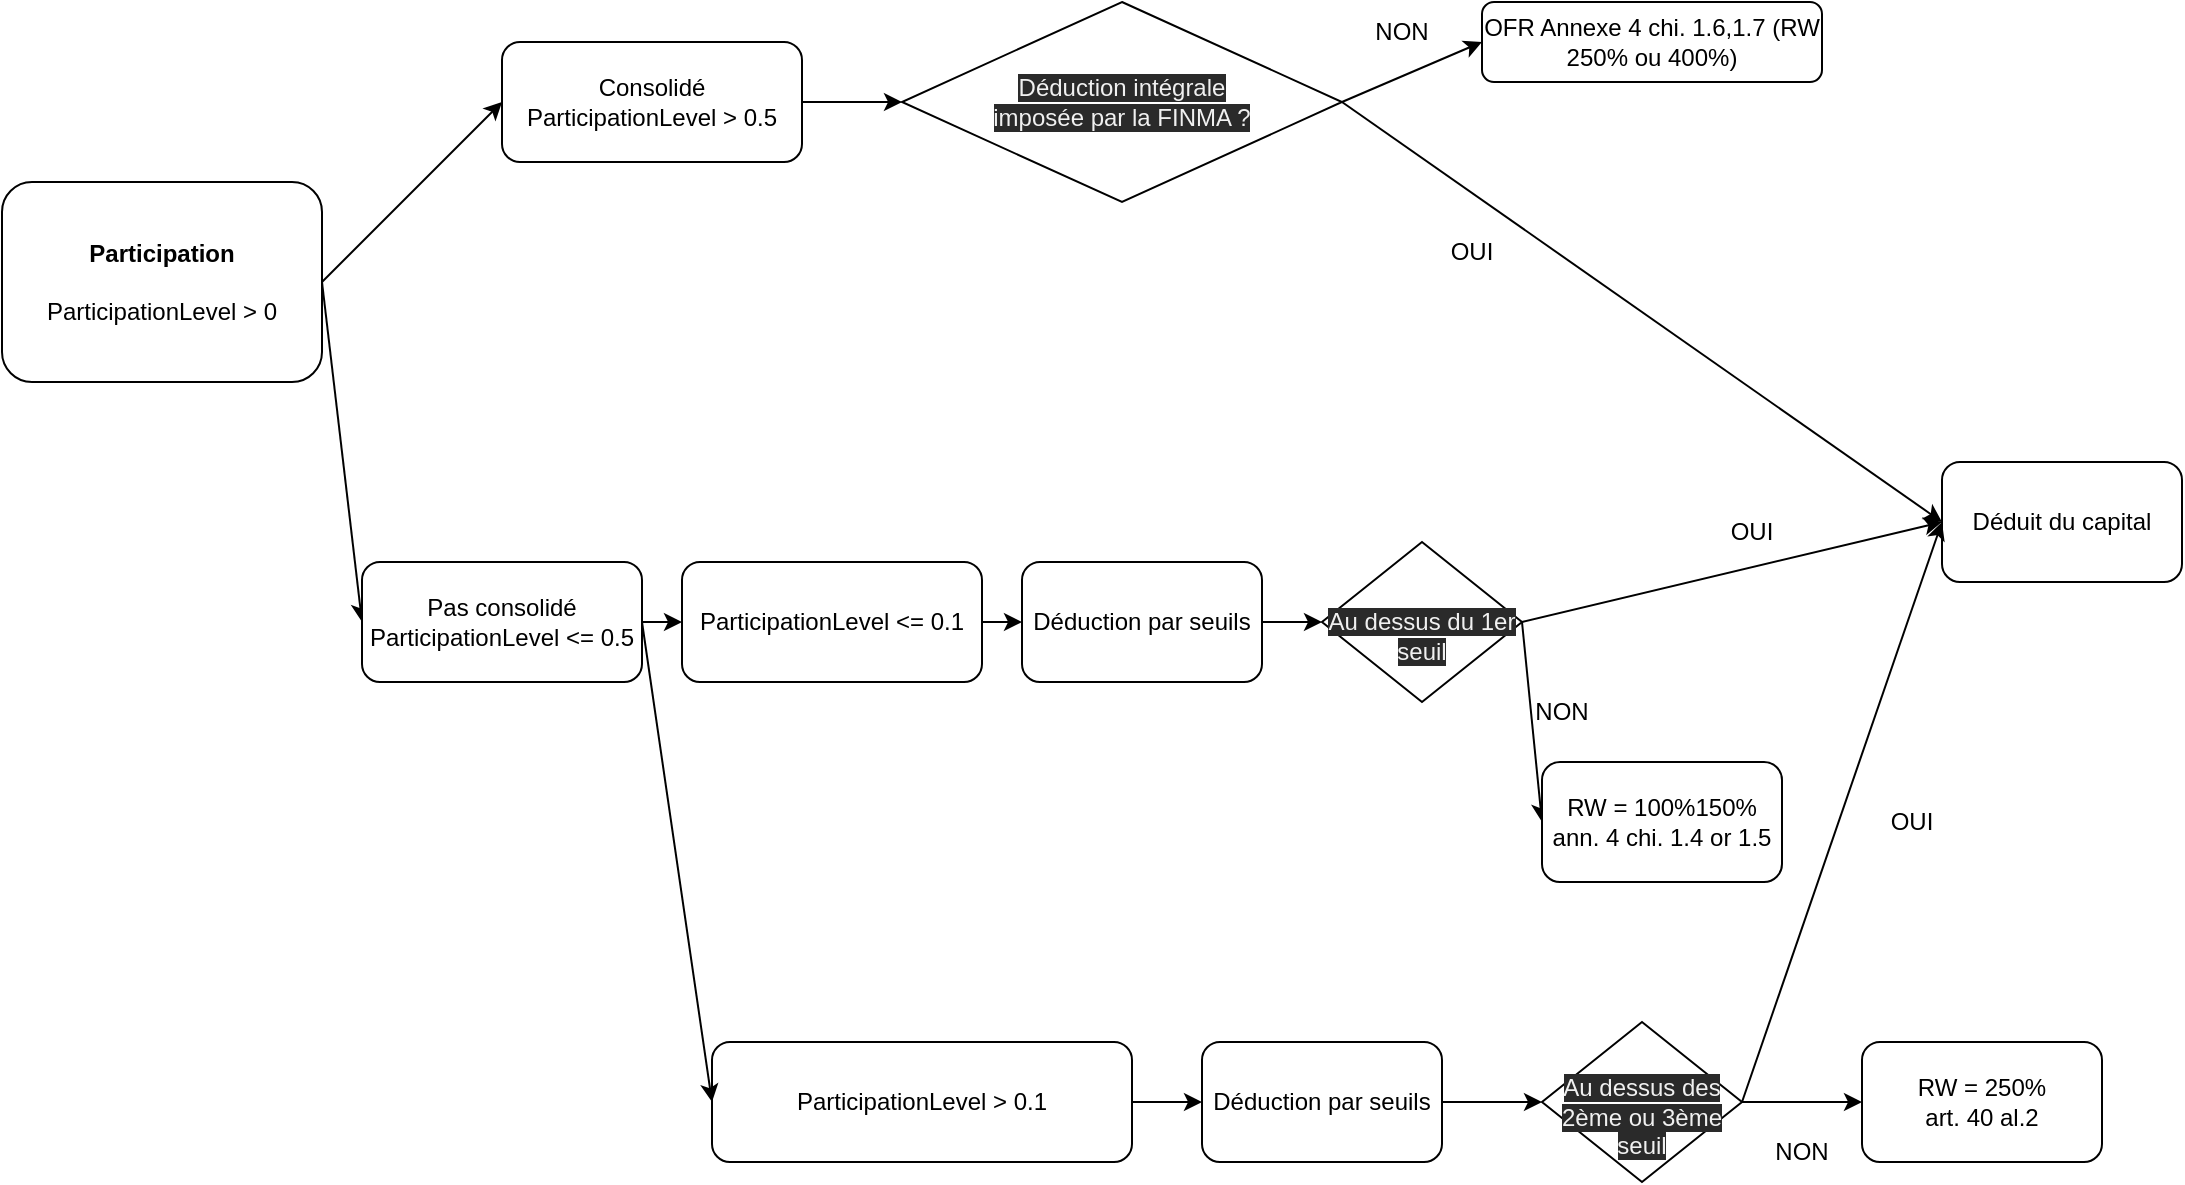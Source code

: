 <mxfile version="24.7.8">
  <diagram id="8fR3vlSnVLAmuQqtyXcf" name="Page-1">
    <mxGraphModel dx="2314" dy="1196" grid="1" gridSize="10" guides="1" tooltips="1" connect="1" arrows="1" fold="1" page="1" pageScale="1" pageWidth="850" pageHeight="1100" math="0" shadow="0">
      <root>
        <mxCell id="0" />
        <mxCell id="1" parent="0" />
        <mxCell id="1I_q_eXfddDbX86g2_ze-1" value="&lt;b&gt;Participation&lt;br&gt;&lt;/b&gt;&lt;br&gt;ParticipationLevel &amp;gt; 0" style="rounded=1;whiteSpace=wrap;html=1;" parent="1" vertex="1">
          <mxGeometry x="40" y="280" width="160" height="100" as="geometry" />
        </mxCell>
        <mxCell id="1I_q_eXfddDbX86g2_ze-2" value="" style="endArrow=classic;html=1;rounded=0;exitX=1;exitY=0.5;exitDx=0;exitDy=0;entryX=0;entryY=0.5;entryDx=0;entryDy=0;" parent="1" source="1I_q_eXfddDbX86g2_ze-1" target="1I_q_eXfddDbX86g2_ze-4" edge="1">
          <mxGeometry width="50" height="50" relative="1" as="geometry">
            <mxPoint x="400" y="320" as="sourcePoint" />
            <mxPoint x="310" y="250" as="targetPoint" />
          </mxGeometry>
        </mxCell>
        <mxCell id="1I_q_eXfddDbX86g2_ze-3" value="" style="endArrow=classic;html=1;rounded=0;exitX=1;exitY=0.5;exitDx=0;exitDy=0;entryX=0;entryY=0.5;entryDx=0;entryDy=0;" parent="1" source="1I_q_eXfddDbX86g2_ze-1" target="1I_q_eXfddDbX86g2_ze-6" edge="1">
          <mxGeometry width="50" height="50" relative="1" as="geometry">
            <mxPoint x="230" y="350" as="sourcePoint" />
            <mxPoint x="320" y="400" as="targetPoint" />
          </mxGeometry>
        </mxCell>
        <mxCell id="1I_q_eXfddDbX86g2_ze-4" value="Consolidé&lt;div&gt;ParticipationLevel &amp;gt; 0.5&lt;br&gt;&lt;/div&gt;" style="rounded=1;whiteSpace=wrap;html=1;" parent="1" vertex="1">
          <mxGeometry x="290" y="210" width="150" height="60" as="geometry" />
        </mxCell>
        <mxCell id="1I_q_eXfddDbX86g2_ze-6" value="Pas consolidé&lt;div&gt;ParticipationLevel &amp;lt;= 0.5&lt;br&gt;&lt;/div&gt;" style="rounded=1;whiteSpace=wrap;html=1;" parent="1" vertex="1">
          <mxGeometry x="220" y="470" width="140" height="60" as="geometry" />
        </mxCell>
        <mxCell id="1I_q_eXfddDbX86g2_ze-12" value="&lt;span style=&quot;color: rgb(240, 240, 240); font-family: Helvetica; font-size: 12px; font-style: normal; font-variant-ligatures: normal; font-variant-caps: normal; font-weight: 400; letter-spacing: normal; orphans: 2; text-align: center; text-indent: 0px; text-transform: none; widows: 2; word-spacing: 0px; -webkit-text-stroke-width: 0px; background-color: rgb(42, 42, 42); text-decoration-thickness: initial; text-decoration-style: initial; text-decoration-color: initial; float: none; display: inline !important;&quot;&gt;Déduction intégrale&lt;br&gt;imposée par la FINMA ?&lt;br&gt;&lt;/span&gt;" style="rhombus;whiteSpace=wrap;html=1;" parent="1" vertex="1">
          <mxGeometry x="490" y="190" width="220" height="100" as="geometry" />
        </mxCell>
        <mxCell id="1I_q_eXfddDbX86g2_ze-16" value="" style="endArrow=classic;html=1;rounded=0;entryX=0;entryY=0.5;entryDx=0;entryDy=0;exitX=1;exitY=0.5;exitDx=0;exitDy=0;" parent="1" source="1I_q_eXfddDbX86g2_ze-12" target="1I_q_eXfddDbX86g2_ze-41" edge="1">
          <mxGeometry width="50" height="50" relative="1" as="geometry">
            <mxPoint x="750" y="-40" as="sourcePoint" />
            <mxPoint x="740" y="240" as="targetPoint" />
          </mxGeometry>
        </mxCell>
        <mxCell id="1I_q_eXfddDbX86g2_ze-24" value="" style="endArrow=classic;html=1;rounded=0;exitX=1;exitY=0.5;exitDx=0;exitDy=0;entryX=0;entryY=0.5;entryDx=0;entryDy=0;" parent="1" source="1I_q_eXfddDbX86g2_ze-12" target="1I_q_eXfddDbX86g2_ze-26" edge="1">
          <mxGeometry width="50" height="50" relative="1" as="geometry">
            <mxPoint x="900" y="240" as="sourcePoint" />
            <mxPoint x="830" y="160" as="targetPoint" />
          </mxGeometry>
        </mxCell>
        <mxCell id="1I_q_eXfddDbX86g2_ze-26" value="OFR Annexe 4 chi. 1.6,1.7 (RW 250% ou 400%)" style="rounded=1;whiteSpace=wrap;html=1;" parent="1" vertex="1">
          <mxGeometry x="780" y="190" width="170" height="40" as="geometry" />
        </mxCell>
        <mxCell id="1I_q_eXfddDbX86g2_ze-30" value="ParticipationLevel &amp;lt;= 0.1" style="rounded=1;whiteSpace=wrap;html=1;" parent="1" vertex="1">
          <mxGeometry x="380" y="470" width="150" height="60" as="geometry" />
        </mxCell>
        <mxCell id="1I_q_eXfddDbX86g2_ze-31" value="" style="endArrow=classic;html=1;rounded=0;exitX=1;exitY=0.5;exitDx=0;exitDy=0;entryX=0;entryY=0.5;entryDx=0;entryDy=0;" parent="1" source="1I_q_eXfddDbX86g2_ze-6" target="1I_q_eXfddDbX86g2_ze-30" edge="1">
          <mxGeometry width="50" height="50" relative="1" as="geometry">
            <mxPoint x="370" y="360" as="sourcePoint" />
            <mxPoint x="390" y="360" as="targetPoint" />
          </mxGeometry>
        </mxCell>
        <mxCell id="1I_q_eXfddDbX86g2_ze-32" value="Déduction par seuils" style="rounded=1;whiteSpace=wrap;html=1;" parent="1" vertex="1">
          <mxGeometry x="550" y="470" width="120" height="60" as="geometry" />
        </mxCell>
        <mxCell id="1I_q_eXfddDbX86g2_ze-33" value="" style="endArrow=classic;html=1;rounded=0;exitX=1;exitY=0.5;exitDx=0;exitDy=0;entryX=0;entryY=0.5;entryDx=0;entryDy=0;" parent="1" source="1I_q_eXfddDbX86g2_ze-30" target="1I_q_eXfddDbX86g2_ze-32" edge="1">
          <mxGeometry width="50" height="50" relative="1" as="geometry">
            <mxPoint x="370" y="360" as="sourcePoint" />
            <mxPoint x="443.028" y="329.104" as="targetPoint" />
          </mxGeometry>
        </mxCell>
        <mxCell id="1I_q_eXfddDbX86g2_ze-35" value="" style="endArrow=classic;html=1;rounded=0;exitX=1;exitY=0.5;exitDx=0;exitDy=0;entryX=0;entryY=0.5;entryDx=0;entryDy=0;" parent="1" source="1I_q_eXfddDbX86g2_ze-32" target="1I_q_eXfddDbX86g2_ze-36" edge="1">
          <mxGeometry width="50" height="50" relative="1" as="geometry">
            <mxPoint x="530" y="470" as="sourcePoint" />
            <mxPoint x="690" y="520" as="targetPoint" />
          </mxGeometry>
        </mxCell>
        <mxCell id="1I_q_eXfddDbX86g2_ze-36" value="&lt;br&gt;&lt;span style=&quot;color: rgb(240, 240, 240); font-family: Helvetica; font-size: 12px; font-style: normal; font-variant-ligatures: normal; font-variant-caps: normal; font-weight: 400; letter-spacing: normal; orphans: 2; text-align: center; text-indent: 0px; text-transform: none; widows: 2; word-spacing: 0px; -webkit-text-stroke-width: 0px; background-color: rgb(42, 42, 42); text-decoration-thickness: initial; text-decoration-style: initial; text-decoration-color: initial; float: none; display: inline !important;&quot;&gt;Au dessus du 1er seuil&lt;/span&gt;&lt;br&gt;" style="rhombus;whiteSpace=wrap;html=1;" parent="1" vertex="1">
          <mxGeometry x="700" y="460" width="100" height="80" as="geometry" />
        </mxCell>
        <mxCell id="1I_q_eXfddDbX86g2_ze-37" value="" style="endArrow=classic;html=1;rounded=0;exitX=1;exitY=0.5;exitDx=0;exitDy=0;entryX=0;entryY=0.5;entryDx=0;entryDy=0;" parent="1" source="1I_q_eXfddDbX86g2_ze-36" target="1I_q_eXfddDbX86g2_ze-41" edge="1">
          <mxGeometry width="50" height="50" relative="1" as="geometry">
            <mxPoint x="850" y="522.5" as="sourcePoint" />
            <mxPoint x="860" y="470" as="targetPoint" />
          </mxGeometry>
        </mxCell>
        <mxCell id="1I_q_eXfddDbX86g2_ze-38" value="" style="endArrow=classic;html=1;rounded=0;exitX=1;exitY=0.5;exitDx=0;exitDy=0;entryX=0;entryY=0.5;entryDx=0;entryDy=0;" parent="1" source="1I_q_eXfddDbX86g2_ze-36" target="1I_q_eXfddDbX86g2_ze-44" edge="1">
          <mxGeometry width="50" height="50" relative="1" as="geometry">
            <mxPoint x="850" y="522.5" as="sourcePoint" />
            <mxPoint x="860" y="540" as="targetPoint" />
          </mxGeometry>
        </mxCell>
        <mxCell id="1I_q_eXfddDbX86g2_ze-39" value="OUI" style="text;html=1;strokeColor=none;fillColor=none;align=center;verticalAlign=middle;whiteSpace=wrap;rounded=0;" parent="1" vertex="1">
          <mxGeometry x="860" y="440" width="110" height="30" as="geometry" />
        </mxCell>
        <mxCell id="1I_q_eXfddDbX86g2_ze-40" value="NON" style="text;html=1;strokeColor=none;fillColor=none;align=center;verticalAlign=middle;whiteSpace=wrap;rounded=0;" parent="1" vertex="1">
          <mxGeometry x="790" y="530" width="60" height="30" as="geometry" />
        </mxCell>
        <mxCell id="1I_q_eXfddDbX86g2_ze-41" value="Déduit du capital" style="rounded=1;whiteSpace=wrap;html=1;" parent="1" vertex="1">
          <mxGeometry x="1010" y="420" width="120" height="60" as="geometry" />
        </mxCell>
        <mxCell id="1I_q_eXfddDbX86g2_ze-44" value="&lt;div&gt;&lt;span style=&quot;background-color: initial;&quot;&gt;RW = 100%150%&lt;/span&gt;&lt;br&gt;&lt;/div&gt;&lt;div&gt;ann. 4 chi. 1.4 or 1.5&lt;/div&gt;" style="rounded=1;whiteSpace=wrap;html=1;" parent="1" vertex="1">
          <mxGeometry x="810" y="570" width="120" height="60" as="geometry" />
        </mxCell>
        <mxCell id="1I_q_eXfddDbX86g2_ze-45" value="&lt;br&gt;&lt;span style=&quot;color: rgb(240, 240, 240); font-family: Helvetica; font-size: 12px; font-style: normal; font-variant-ligatures: normal; font-variant-caps: normal; font-weight: 400; letter-spacing: normal; orphans: 2; text-align: center; text-indent: 0px; text-transform: none; widows: 2; word-spacing: 0px; -webkit-text-stroke-width: 0px; background-color: rgb(42, 42, 42); text-decoration-thickness: initial; text-decoration-style: initial; text-decoration-color: initial; float: none; display: inline !important;&quot;&gt;Au dessus des 2ème ou 3ème seuil&lt;/span&gt;" style="rhombus;whiteSpace=wrap;html=1;" parent="1" vertex="1">
          <mxGeometry x="810" y="700" width="100" height="80" as="geometry" />
        </mxCell>
        <mxCell id="1I_q_eXfddDbX86g2_ze-49" value="RW = 250%&lt;br&gt;art. 40 al.2" style="rounded=1;whiteSpace=wrap;html=1;" parent="1" vertex="1">
          <mxGeometry x="970" y="710" width="120" height="60" as="geometry" />
        </mxCell>
        <mxCell id="1I_q_eXfddDbX86g2_ze-50" value="ParticipationLevel &amp;gt; 0.1" style="rounded=1;whiteSpace=wrap;html=1;" parent="1" vertex="1">
          <mxGeometry x="395" y="710" width="210" height="60" as="geometry" />
        </mxCell>
        <mxCell id="1I_q_eXfddDbX86g2_ze-51" value="" style="endArrow=classic;html=1;rounded=0;exitX=1;exitY=0.5;exitDx=0;exitDy=0;entryX=0;entryY=0.5;entryDx=0;entryDy=0;" parent="1" source="1I_q_eXfddDbX86g2_ze-6" target="1I_q_eXfddDbX86g2_ze-50" edge="1">
          <mxGeometry width="50" height="50" relative="1" as="geometry">
            <mxPoint x="370" y="510" as="sourcePoint" />
            <mxPoint x="420" y="510" as="targetPoint" />
          </mxGeometry>
        </mxCell>
        <mxCell id="1I_q_eXfddDbX86g2_ze-53" value="Déduction par seuils" style="rounded=1;whiteSpace=wrap;html=1;" parent="1" vertex="1">
          <mxGeometry x="640" y="710" width="120" height="60" as="geometry" />
        </mxCell>
        <mxCell id="1I_q_eXfddDbX86g2_ze-55" value="" style="endArrow=classic;html=1;rounded=0;exitX=1;exitY=0.5;exitDx=0;exitDy=0;entryX=0;entryY=0.5;entryDx=0;entryDy=0;" parent="1" source="1I_q_eXfddDbX86g2_ze-50" target="1I_q_eXfddDbX86g2_ze-53" edge="1">
          <mxGeometry width="50" height="50" relative="1" as="geometry">
            <mxPoint x="620" y="790" as="sourcePoint" />
            <mxPoint x="650" y="790" as="targetPoint" />
          </mxGeometry>
        </mxCell>
        <mxCell id="1I_q_eXfddDbX86g2_ze-56" value="" style="endArrow=classic;html=1;rounded=0;entryX=0;entryY=0.5;entryDx=0;entryDy=0;exitX=1;exitY=0.5;exitDx=0;exitDy=0;" parent="1" source="1I_q_eXfddDbX86g2_ze-53" target="1I_q_eXfddDbX86g2_ze-45" edge="1">
          <mxGeometry width="50" height="50" relative="1" as="geometry">
            <mxPoint x="785" y="750" as="sourcePoint" />
            <mxPoint x="650" y="750" as="targetPoint" />
          </mxGeometry>
        </mxCell>
        <mxCell id="1I_q_eXfddDbX86g2_ze-57" value="" style="endArrow=classic;html=1;rounded=0;exitX=1;exitY=0.5;exitDx=0;exitDy=0;entryX=0;entryY=0.5;entryDx=0;entryDy=0;" parent="1" source="1I_q_eXfddDbX86g2_ze-45" target="1I_q_eXfddDbX86g2_ze-41" edge="1">
          <mxGeometry width="50" height="50" relative="1" as="geometry">
            <mxPoint x="810" y="510" as="sourcePoint" />
            <mxPoint x="1020" y="460" as="targetPoint" />
          </mxGeometry>
        </mxCell>
        <mxCell id="1I_q_eXfddDbX86g2_ze-58" value="" style="endArrow=classic;html=1;rounded=0;exitX=1;exitY=0.5;exitDx=0;exitDy=0;entryX=0;entryY=0.5;entryDx=0;entryDy=0;" parent="1" source="1I_q_eXfddDbX86g2_ze-45" target="1I_q_eXfddDbX86g2_ze-49" edge="1">
          <mxGeometry width="50" height="50" relative="1" as="geometry">
            <mxPoint x="920" y="750" as="sourcePoint" />
            <mxPoint x="995" y="870" as="targetPoint" />
          </mxGeometry>
        </mxCell>
        <mxCell id="1I_q_eXfddDbX86g2_ze-59" value="" style="endArrow=classic;html=1;rounded=0;entryX=0;entryY=0.5;entryDx=0;entryDy=0;exitX=1;exitY=0.5;exitDx=0;exitDy=0;" parent="1" source="1I_q_eXfddDbX86g2_ze-4" target="1I_q_eXfddDbX86g2_ze-12" edge="1">
          <mxGeometry width="50" height="50" relative="1" as="geometry">
            <mxPoint x="660" y="70" as="sourcePoint" />
            <mxPoint x="730" y="-30" as="targetPoint" />
          </mxGeometry>
        </mxCell>
        <mxCell id="1I_q_eXfddDbX86g2_ze-60" value="OUI" style="text;html=1;strokeColor=none;fillColor=none;align=center;verticalAlign=middle;whiteSpace=wrap;rounded=0;" parent="1" vertex="1">
          <mxGeometry x="720" y="300" width="110" height="30" as="geometry" />
        </mxCell>
        <mxCell id="1I_q_eXfddDbX86g2_ze-61" value="NON" style="text;html=1;strokeColor=none;fillColor=none;align=center;verticalAlign=middle;whiteSpace=wrap;rounded=0;" parent="1" vertex="1">
          <mxGeometry x="710" y="190" width="60" height="30" as="geometry" />
        </mxCell>
        <mxCell id="1I_q_eXfddDbX86g2_ze-62" value="OUI" style="text;html=1;strokeColor=none;fillColor=none;align=center;verticalAlign=middle;whiteSpace=wrap;rounded=0;" parent="1" vertex="1">
          <mxGeometry x="940" y="585" width="110" height="30" as="geometry" />
        </mxCell>
        <mxCell id="1I_q_eXfddDbX86g2_ze-63" value="NON" style="text;html=1;strokeColor=none;fillColor=none;align=center;verticalAlign=middle;whiteSpace=wrap;rounded=0;" parent="1" vertex="1">
          <mxGeometry x="910" y="750" width="60" height="30" as="geometry" />
        </mxCell>
      </root>
    </mxGraphModel>
  </diagram>
</mxfile>
